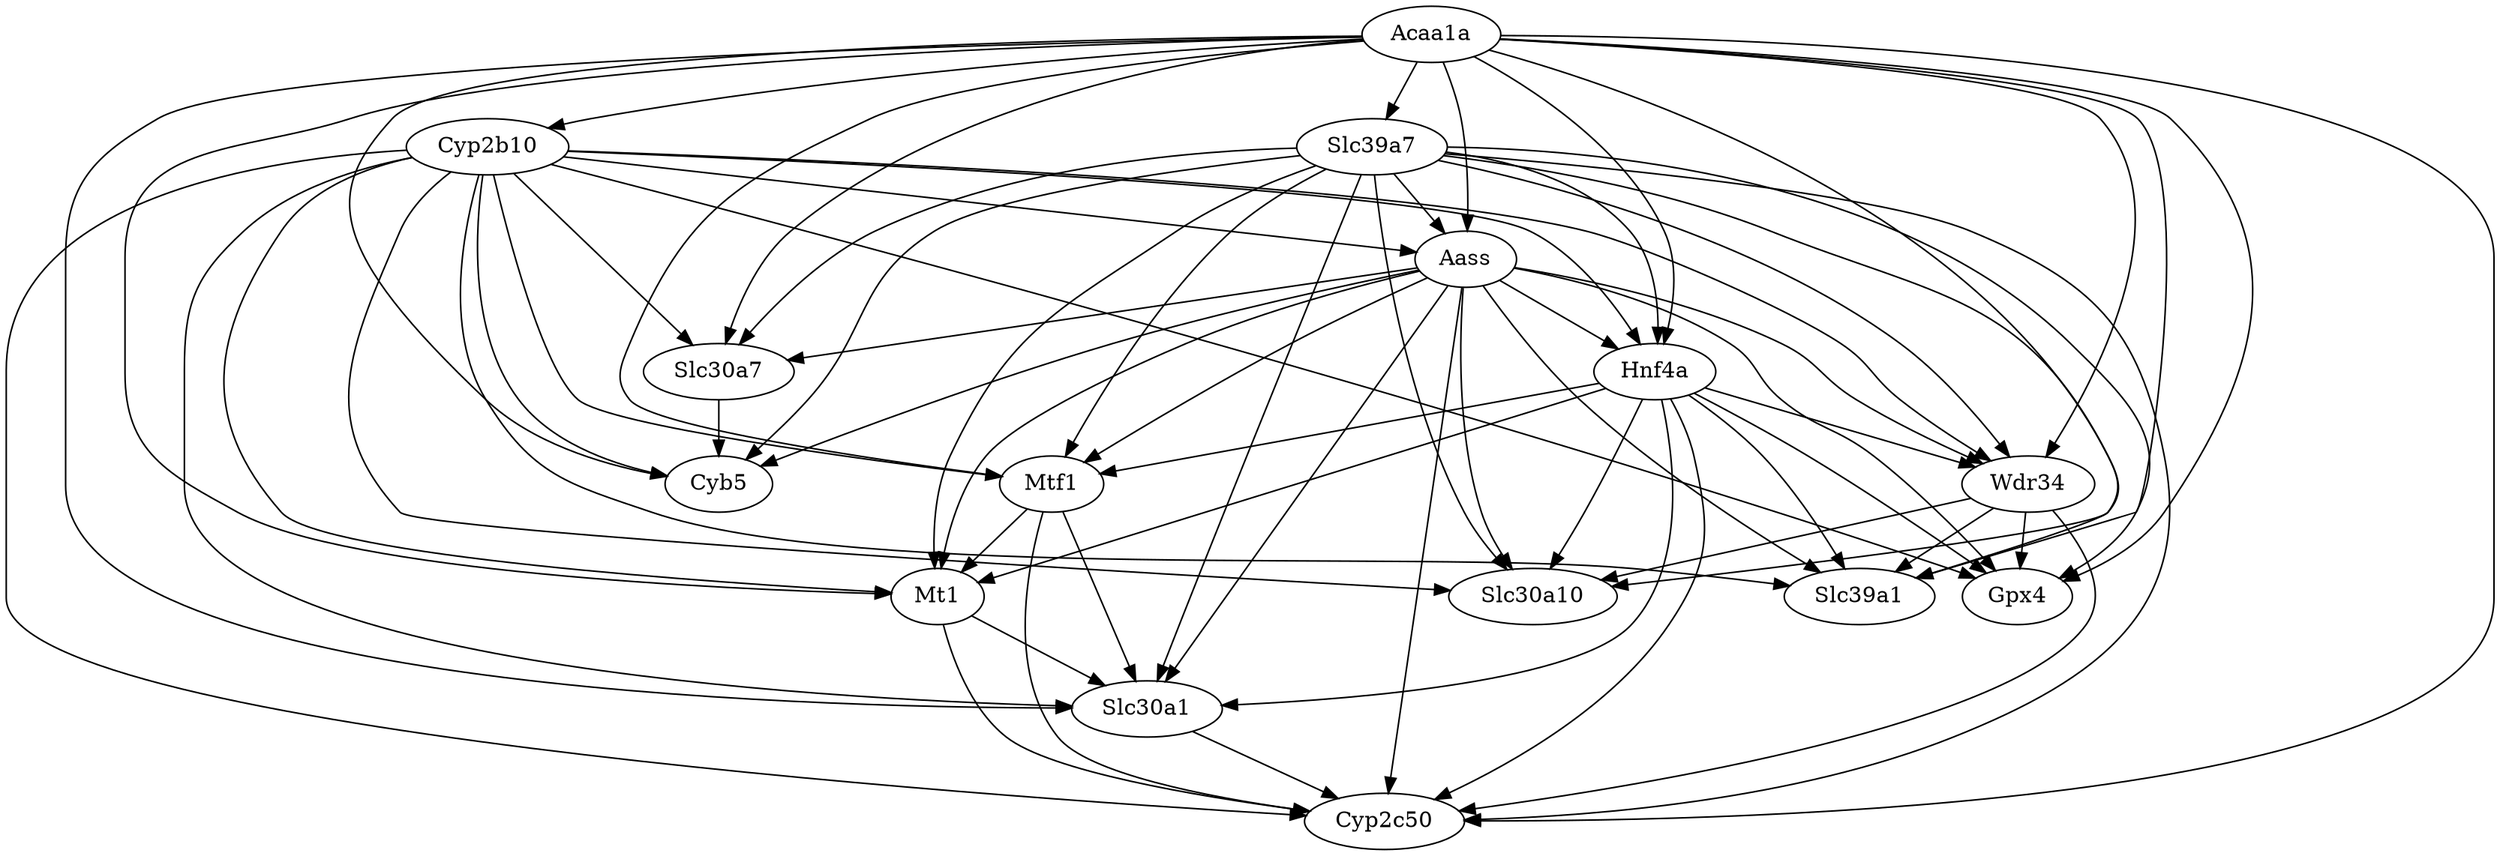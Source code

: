 digraph {
  "Acaa1a" ;
  "Cyp2b10" ;
  "Slc39a7" ;
  "Aass" ;
  "Hnf4a" ;
  "Mtf1" ;
  "Wdr34" ;
  "Mt1" ;
  "Slc30a1" ;
  "Cyp2c50" ;
  "Slc30a10" ;
  "Slc39a1" ;
  "Gpx4" ;
  "Slc30a7" ;
  "Cyb5" ;
  edge [dir=forward] "Acaa1a" -> "Cyp2b10" ;
  edge [dir=forward] "Acaa1a" -> "Slc39a7" ;
  edge [dir=forward] "Acaa1a" -> "Aass" ;
  edge [dir=forward] "Acaa1a" -> "Hnf4a" ;
  edge [dir=forward] "Acaa1a" -> "Mtf1" ;
  edge [dir=forward] "Acaa1a" -> "Wdr34" ;
  edge [dir=forward] "Acaa1a" -> "Mt1" ;
  edge [dir=forward] "Acaa1a" -> "Slc30a1" ;
  edge [dir=forward] "Acaa1a" -> "Cyp2c50" ;
  edge [dir=forward] "Acaa1a" -> "Slc30a10" ;
  edge [dir=forward] "Acaa1a" -> "Slc39a1" ;
  edge [dir=forward] "Acaa1a" -> "Gpx4" ;
  edge [dir=forward] "Acaa1a" -> "Slc30a7" ;
  edge [dir=forward] "Acaa1a" -> "Cyb5" ;
  edge [dir=forward] "Cyp2b10" -> "Aass" ;
  edge [dir=forward] "Cyp2b10" -> "Hnf4a" ;
  edge [dir=forward] "Cyp2b10" -> "Mtf1" ;
  edge [dir=forward] "Cyp2b10" -> "Wdr34" ;
  edge [dir=forward] "Cyp2b10" -> "Mt1" ;
  edge [dir=forward] "Cyp2b10" -> "Slc30a1" ;
  edge [dir=forward] "Cyp2b10" -> "Cyp2c50" ;
  edge [dir=forward] "Cyp2b10" -> "Slc30a10" ;
  edge [dir=forward] "Cyp2b10" -> "Slc39a1" ;
  edge [dir=forward] "Cyp2b10" -> "Gpx4" ;
  edge [dir=forward] "Cyp2b10" -> "Slc30a7" ;
  edge [dir=forward] "Cyp2b10" -> "Cyb5" ;
  edge [dir=forward] "Slc39a7" -> "Aass" ;
  edge [dir=forward] "Slc39a7" -> "Hnf4a" ;
  edge [dir=forward] "Slc39a7" -> "Mtf1" ;
  edge [dir=forward] "Slc39a7" -> "Wdr34" ;
  edge [dir=forward] "Slc39a7" -> "Mt1" ;
  edge [dir=forward] "Slc39a7" -> "Slc30a1" ;
  edge [dir=forward] "Slc39a7" -> "Cyp2c50" ;
  edge [dir=forward] "Slc39a7" -> "Slc30a10" ;
  edge [dir=forward] "Slc39a7" -> "Slc39a1" ;
  edge [dir=forward] "Slc39a7" -> "Gpx4" ;
  edge [dir=forward] "Slc39a7" -> "Slc30a7" ;
  edge [dir=forward] "Slc39a7" -> "Cyb5" ;
  edge [dir=forward] "Aass" -> "Hnf4a" ;
  edge [dir=forward] "Aass" -> "Mtf1" ;
  edge [dir=forward] "Aass" -> "Wdr34" ;
  edge [dir=forward] "Aass" -> "Mt1" ;
  edge [dir=forward] "Aass" -> "Slc30a1" ;
  edge [dir=forward] "Aass" -> "Cyp2c50" ;
  edge [dir=forward] "Aass" -> "Slc30a10" ;
  edge [dir=forward] "Aass" -> "Slc39a1" ;
  edge [dir=forward] "Aass" -> "Gpx4" ;
  edge [dir=forward] "Aass" -> "Slc30a7" ;
  edge [dir=forward] "Aass" -> "Cyb5" ;
  edge [dir=forward] "Hnf4a" -> "Mtf1" ;
  edge [dir=forward] "Hnf4a" -> "Wdr34" ;
  edge [dir=forward] "Hnf4a" -> "Mt1" ;
  edge [dir=forward] "Hnf4a" -> "Slc30a1" ;
  edge [dir=forward] "Hnf4a" -> "Cyp2c50" ;
  edge [dir=forward] "Hnf4a" -> "Slc30a10" ;
  edge [dir=forward] "Hnf4a" -> "Slc39a1" ;
  edge [dir=forward] "Hnf4a" -> "Gpx4" ;
  edge [dir=forward] "Mtf1" -> "Mt1" ;
  edge [dir=forward] "Mtf1" -> "Slc30a1" ;
  edge [dir=forward] "Mtf1" -> "Cyp2c50" ;
  edge [dir=forward] "Wdr34" -> "Cyp2c50" ;
  edge [dir=forward] "Wdr34" -> "Slc30a10" ;
  edge [dir=forward] "Wdr34" -> "Slc39a1" ;
  edge [dir=forward] "Wdr34" -> "Gpx4" ;
  edge [dir=forward] "Mt1" -> "Slc30a1" ;
  edge [dir=forward] "Mt1" -> "Cyp2c50" ;
  edge [dir=forward] "Slc30a1" -> "Cyp2c50" ;
  edge [dir=forward] "Slc30a7" -> "Cyb5" ;
}

